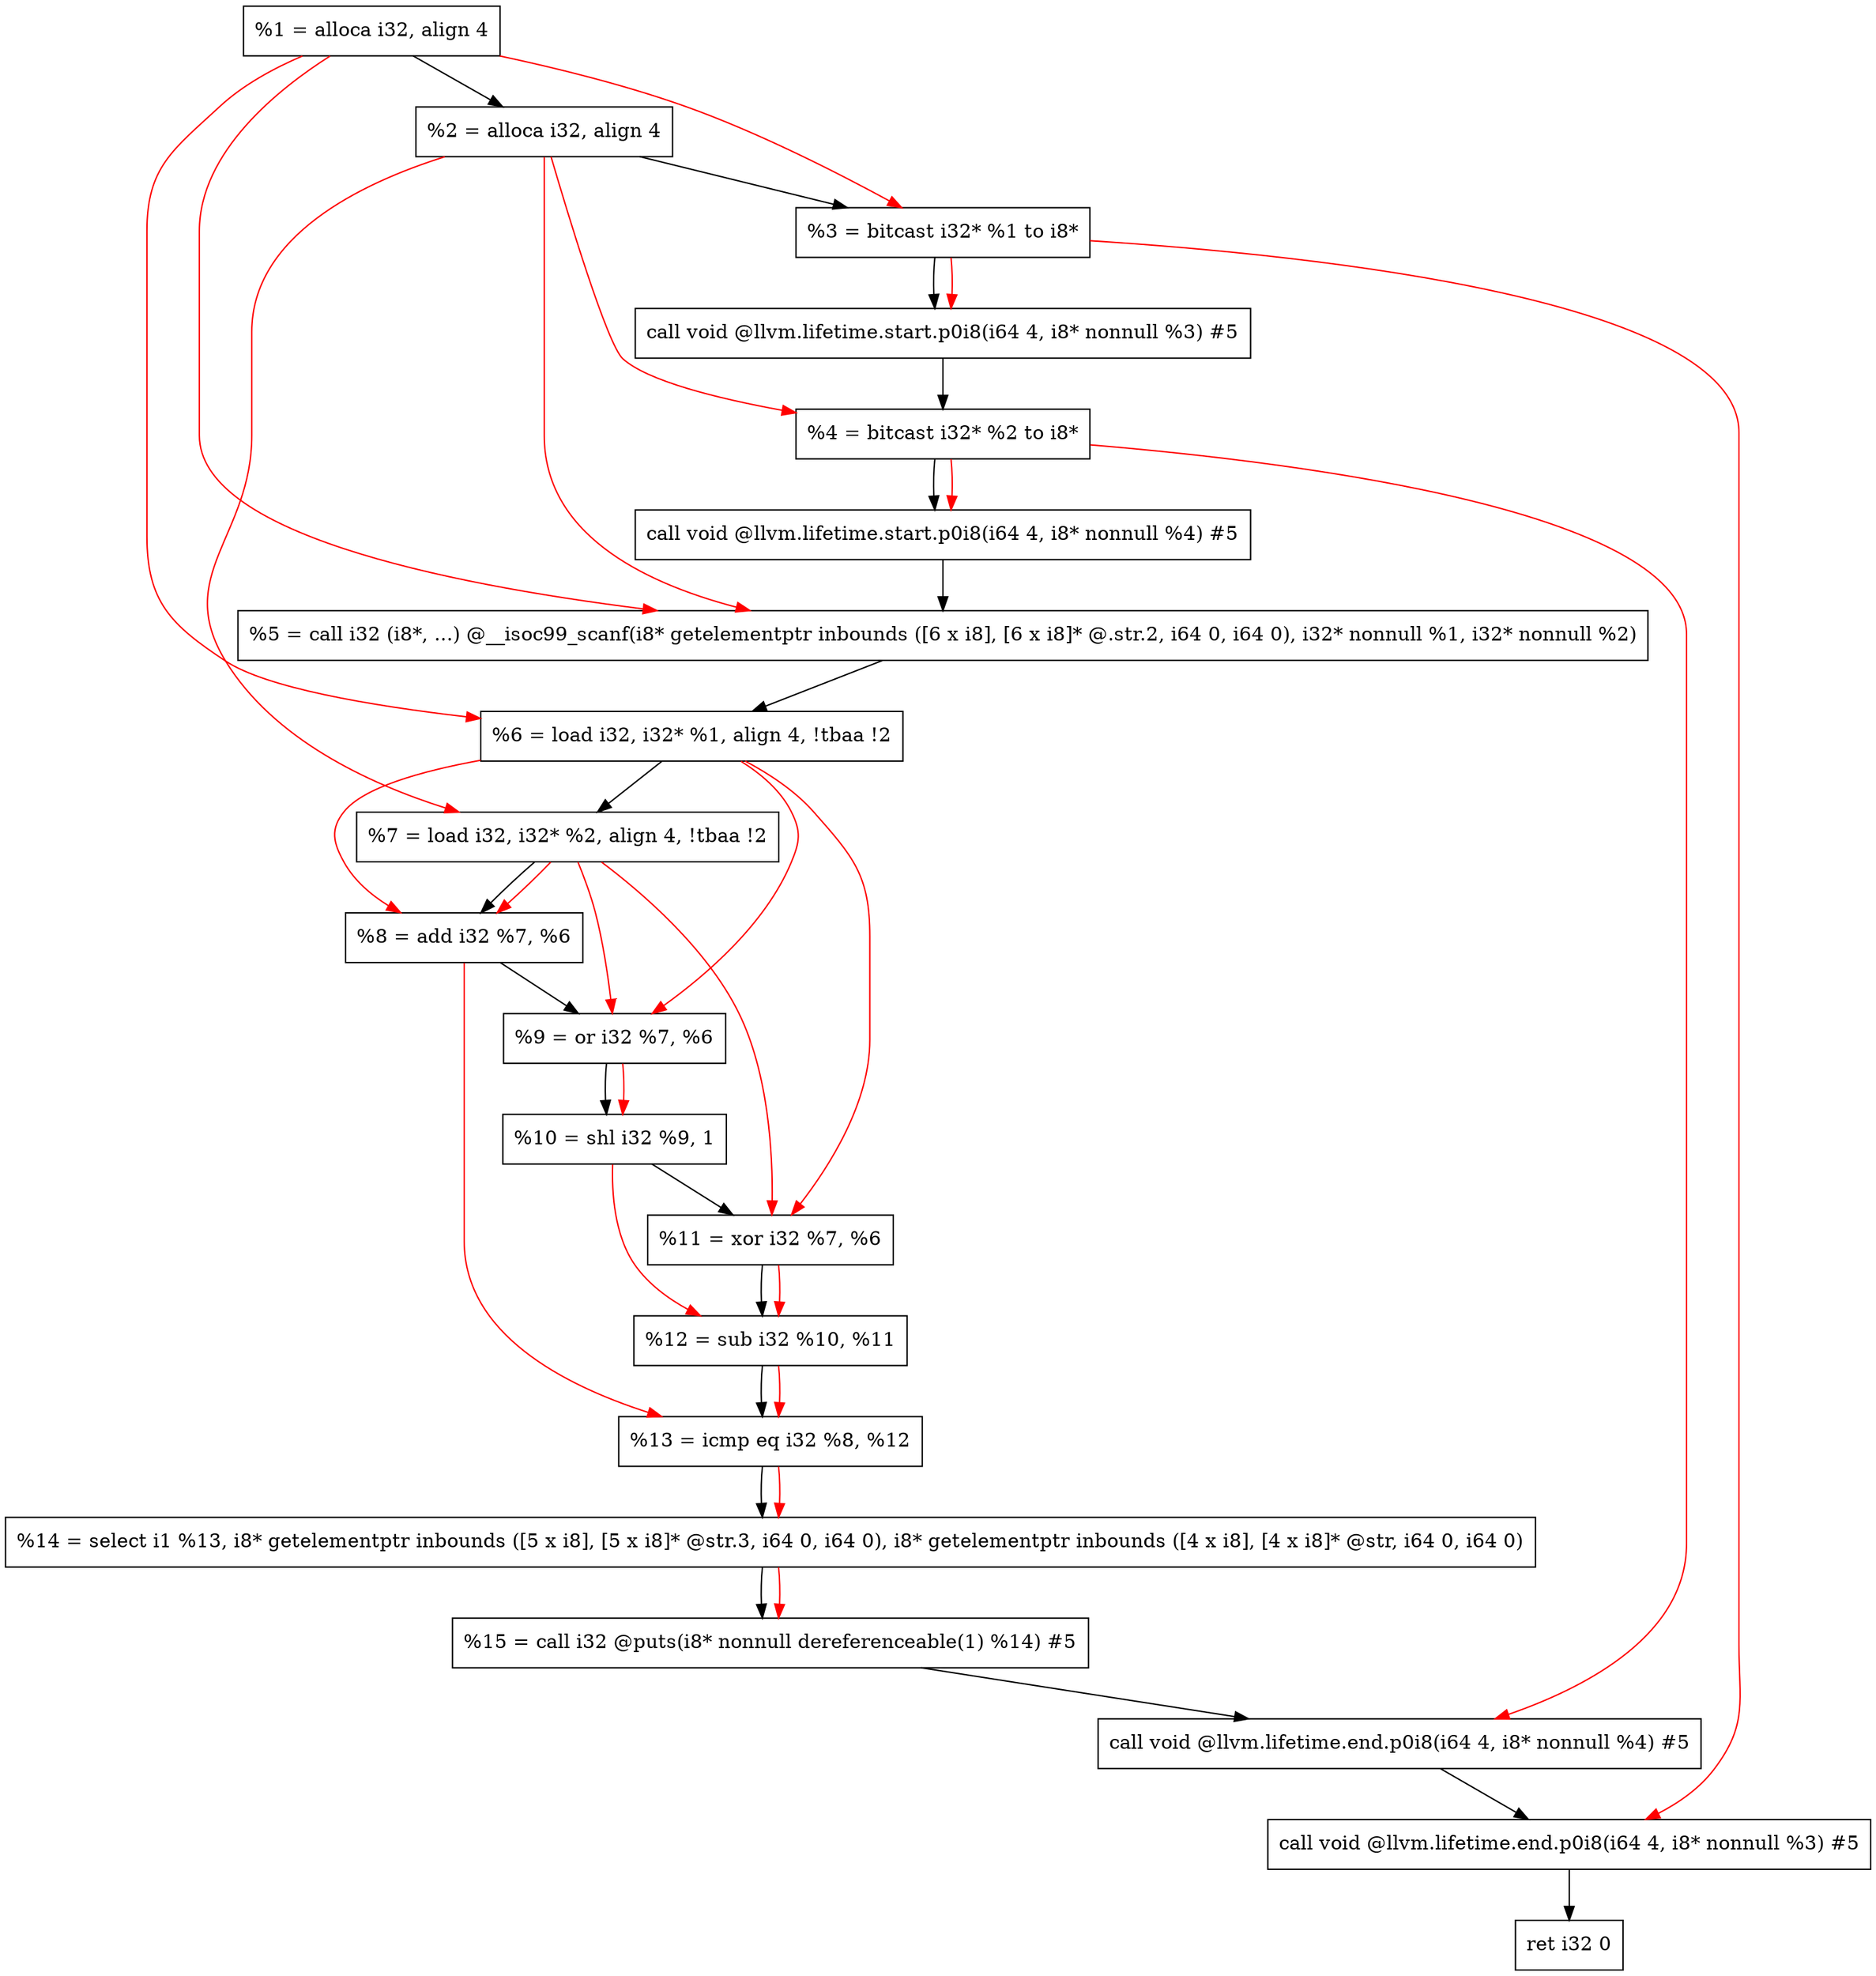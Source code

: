 digraph "DFG for'main' function" {
	Node0x1d9d128[shape=record, label="  %1 = alloca i32, align 4"];
	Node0x1d9d1a8[shape=record, label="  %2 = alloca i32, align 4"];
	Node0x1d9d238[shape=record, label="  %3 = bitcast i32* %1 to i8*"];
	Node0x1d9d698[shape=record, label="  call void @llvm.lifetime.start.p0i8(i64 4, i8* nonnull %3) #5"];
	Node0x1d9d778[shape=record, label="  %4 = bitcast i32* %2 to i8*"];
	Node0x1d9d898[shape=record, label="  call void @llvm.lifetime.start.p0i8(i64 4, i8* nonnull %4) #5"];
	Node0x1d9dad0[shape=record, label="  %5 = call i32 (i8*, ...) @__isoc99_scanf(i8* getelementptr inbounds ([6 x i8], [6 x i8]* @.str.2, i64 0, i64 0), i32* nonnull %1, i32* nonnull %2)"];
	Node0x1d9db88[shape=record, label="  %6 = load i32, i32* %1, align 4, !tbaa !2"];
	Node0x1d9eaf8[shape=record, label="  %7 = load i32, i32* %2, align 4, !tbaa !2"];
	Node0x1d9f180[shape=record, label="  %8 = add i32 %7, %6"];
	Node0x1d9f1f0[shape=record, label="  %9 = or i32 %7, %6"];
	Node0x1d9f260[shape=record, label="  %10 = shl i32 %9, 1"];
	Node0x1d9f2d0[shape=record, label="  %11 = xor i32 %7, %6"];
	Node0x1d9f340[shape=record, label="  %12 = sub i32 %10, %11"];
	Node0x1d9f3b0[shape=record, label="  %13 = icmp eq i32 %8, %12"];
	Node0x1d9f438[shape=record, label="  %14 = select i1 %13, i8* getelementptr inbounds ([5 x i8], [5 x i8]* @str.3, i64 0, i64 0), i8* getelementptr inbounds ([4 x i8], [4 x i8]* @str, i64 0, i64 0)"];
	Node0x1d9f4d0[shape=record, label="  %15 = call i32 @puts(i8* nonnull dereferenceable(1) %14) #5"];
	Node0x1d9f728[shape=record, label="  call void @llvm.lifetime.end.p0i8(i64 4, i8* nonnull %4) #5"];
	Node0x1d9f888[shape=record, label="  call void @llvm.lifetime.end.p0i8(i64 4, i8* nonnull %3) #5"];
	Node0x1d9f948[shape=record, label="  ret i32 0"];
	Node0x1d9d128 -> Node0x1d9d1a8;
	Node0x1d9d1a8 -> Node0x1d9d238;
	Node0x1d9d238 -> Node0x1d9d698;
	Node0x1d9d698 -> Node0x1d9d778;
	Node0x1d9d778 -> Node0x1d9d898;
	Node0x1d9d898 -> Node0x1d9dad0;
	Node0x1d9dad0 -> Node0x1d9db88;
	Node0x1d9db88 -> Node0x1d9eaf8;
	Node0x1d9eaf8 -> Node0x1d9f180;
	Node0x1d9f180 -> Node0x1d9f1f0;
	Node0x1d9f1f0 -> Node0x1d9f260;
	Node0x1d9f260 -> Node0x1d9f2d0;
	Node0x1d9f2d0 -> Node0x1d9f340;
	Node0x1d9f340 -> Node0x1d9f3b0;
	Node0x1d9f3b0 -> Node0x1d9f438;
	Node0x1d9f438 -> Node0x1d9f4d0;
	Node0x1d9f4d0 -> Node0x1d9f728;
	Node0x1d9f728 -> Node0x1d9f888;
	Node0x1d9f888 -> Node0x1d9f948;
edge [color=red]
	Node0x1d9d128 -> Node0x1d9d238;
	Node0x1d9d238 -> Node0x1d9d698;
	Node0x1d9d1a8 -> Node0x1d9d778;
	Node0x1d9d778 -> Node0x1d9d898;
	Node0x1d9d128 -> Node0x1d9dad0;
	Node0x1d9d1a8 -> Node0x1d9dad0;
	Node0x1d9d128 -> Node0x1d9db88;
	Node0x1d9d1a8 -> Node0x1d9eaf8;
	Node0x1d9eaf8 -> Node0x1d9f180;
	Node0x1d9db88 -> Node0x1d9f180;
	Node0x1d9eaf8 -> Node0x1d9f1f0;
	Node0x1d9db88 -> Node0x1d9f1f0;
	Node0x1d9f1f0 -> Node0x1d9f260;
	Node0x1d9eaf8 -> Node0x1d9f2d0;
	Node0x1d9db88 -> Node0x1d9f2d0;
	Node0x1d9f260 -> Node0x1d9f340;
	Node0x1d9f2d0 -> Node0x1d9f340;
	Node0x1d9f180 -> Node0x1d9f3b0;
	Node0x1d9f340 -> Node0x1d9f3b0;
	Node0x1d9f3b0 -> Node0x1d9f438;
	Node0x1d9f438 -> Node0x1d9f4d0;
	Node0x1d9d778 -> Node0x1d9f728;
	Node0x1d9d238 -> Node0x1d9f888;
}
